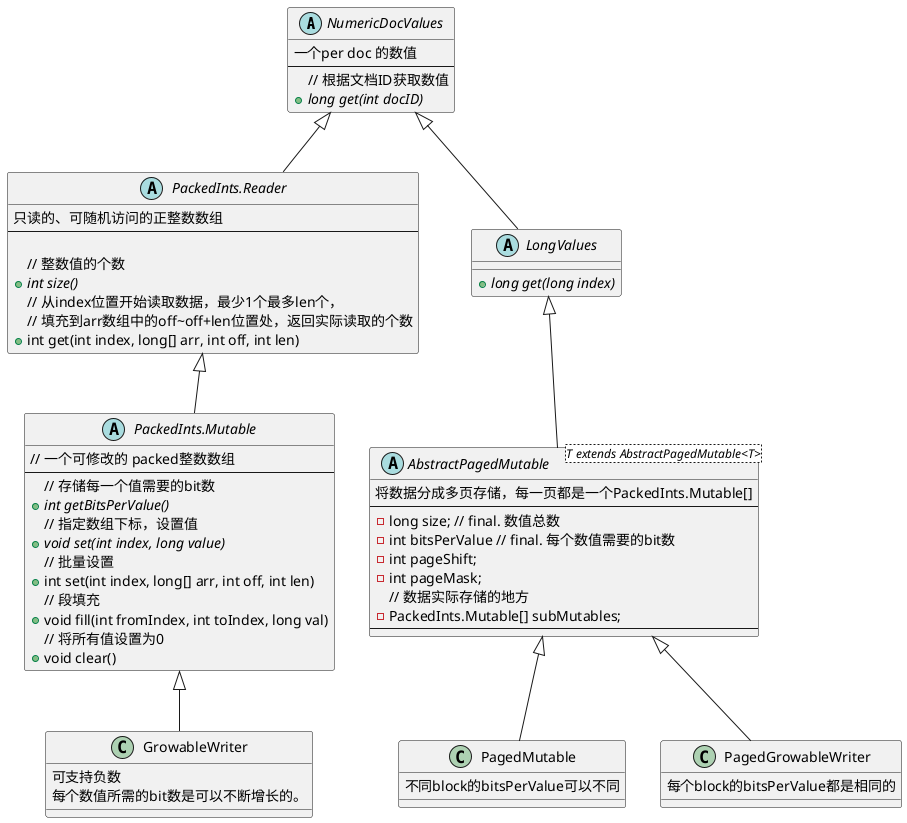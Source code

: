 @startuml

set namespaceSeparator ::

abstract class NumericDocValues{
    一个per doc 的数值
    --
    // 根据文档ID获取数值
    +{abstract} long get(int docID)
}

abstract class PackedInts.Reader extends NumericDocValues{
     只读的、可随机访问的正整数数组
     --

     // 整数值的个数
     +{abstract} int size()
     // 从index位置开始读取数据，最少1个最多len个，
     // 填充到arr数组中的off~off+len位置处，返回实际读取的个数
     +int get(int index, long[] arr, int off, int len)
}

abstract class PackedInts.Mutable extends PackedInts.Reader{
    // 一个可修改的 packed整数数组
    ---
    // 存储每一个值需要的bit数
    +{abstract} int getBitsPerValue()
    // 指定数组下标，设置值
    +{abstract} void set(int index, long value)
    // 批量设置
    +int set(int index, long[] arr, int off, int len)
    // 段填充
    +void fill(int fromIndex, int toIndex, long val)
    // 将所有值设置为0
    +void clear()
}

class GrowableWriter extends PackedInts.Mutable{
    可支持负数
    每个数值所需的bit数是可以不断增长的。
}

abstract class LongValues extends NumericDocValues{
    +{abstract} long get(long index)
}

abstract class AbstractPagedMutable<T extends AbstractPagedMutable<T>> extends LongValues{
    将数据分成多页存储，每一页都是一个PackedInts.Mutable[]
    --
    -long size; // final. 数值总数
    -int bitsPerValue // final. 每个数值需要的bit数
    -int pageShift;
    -int pageMask;
    // 数据实际存储的地方
    -PackedInts.Mutable[] subMutables;
    --
}

class PagedMutable extends AbstractPagedMutable{
    不同block的bitsPerValue可以不同
}

class PagedGrowableWriter extends AbstractPagedMutable{
    每个block的bitsPerValue都是相同的
}
@enduml